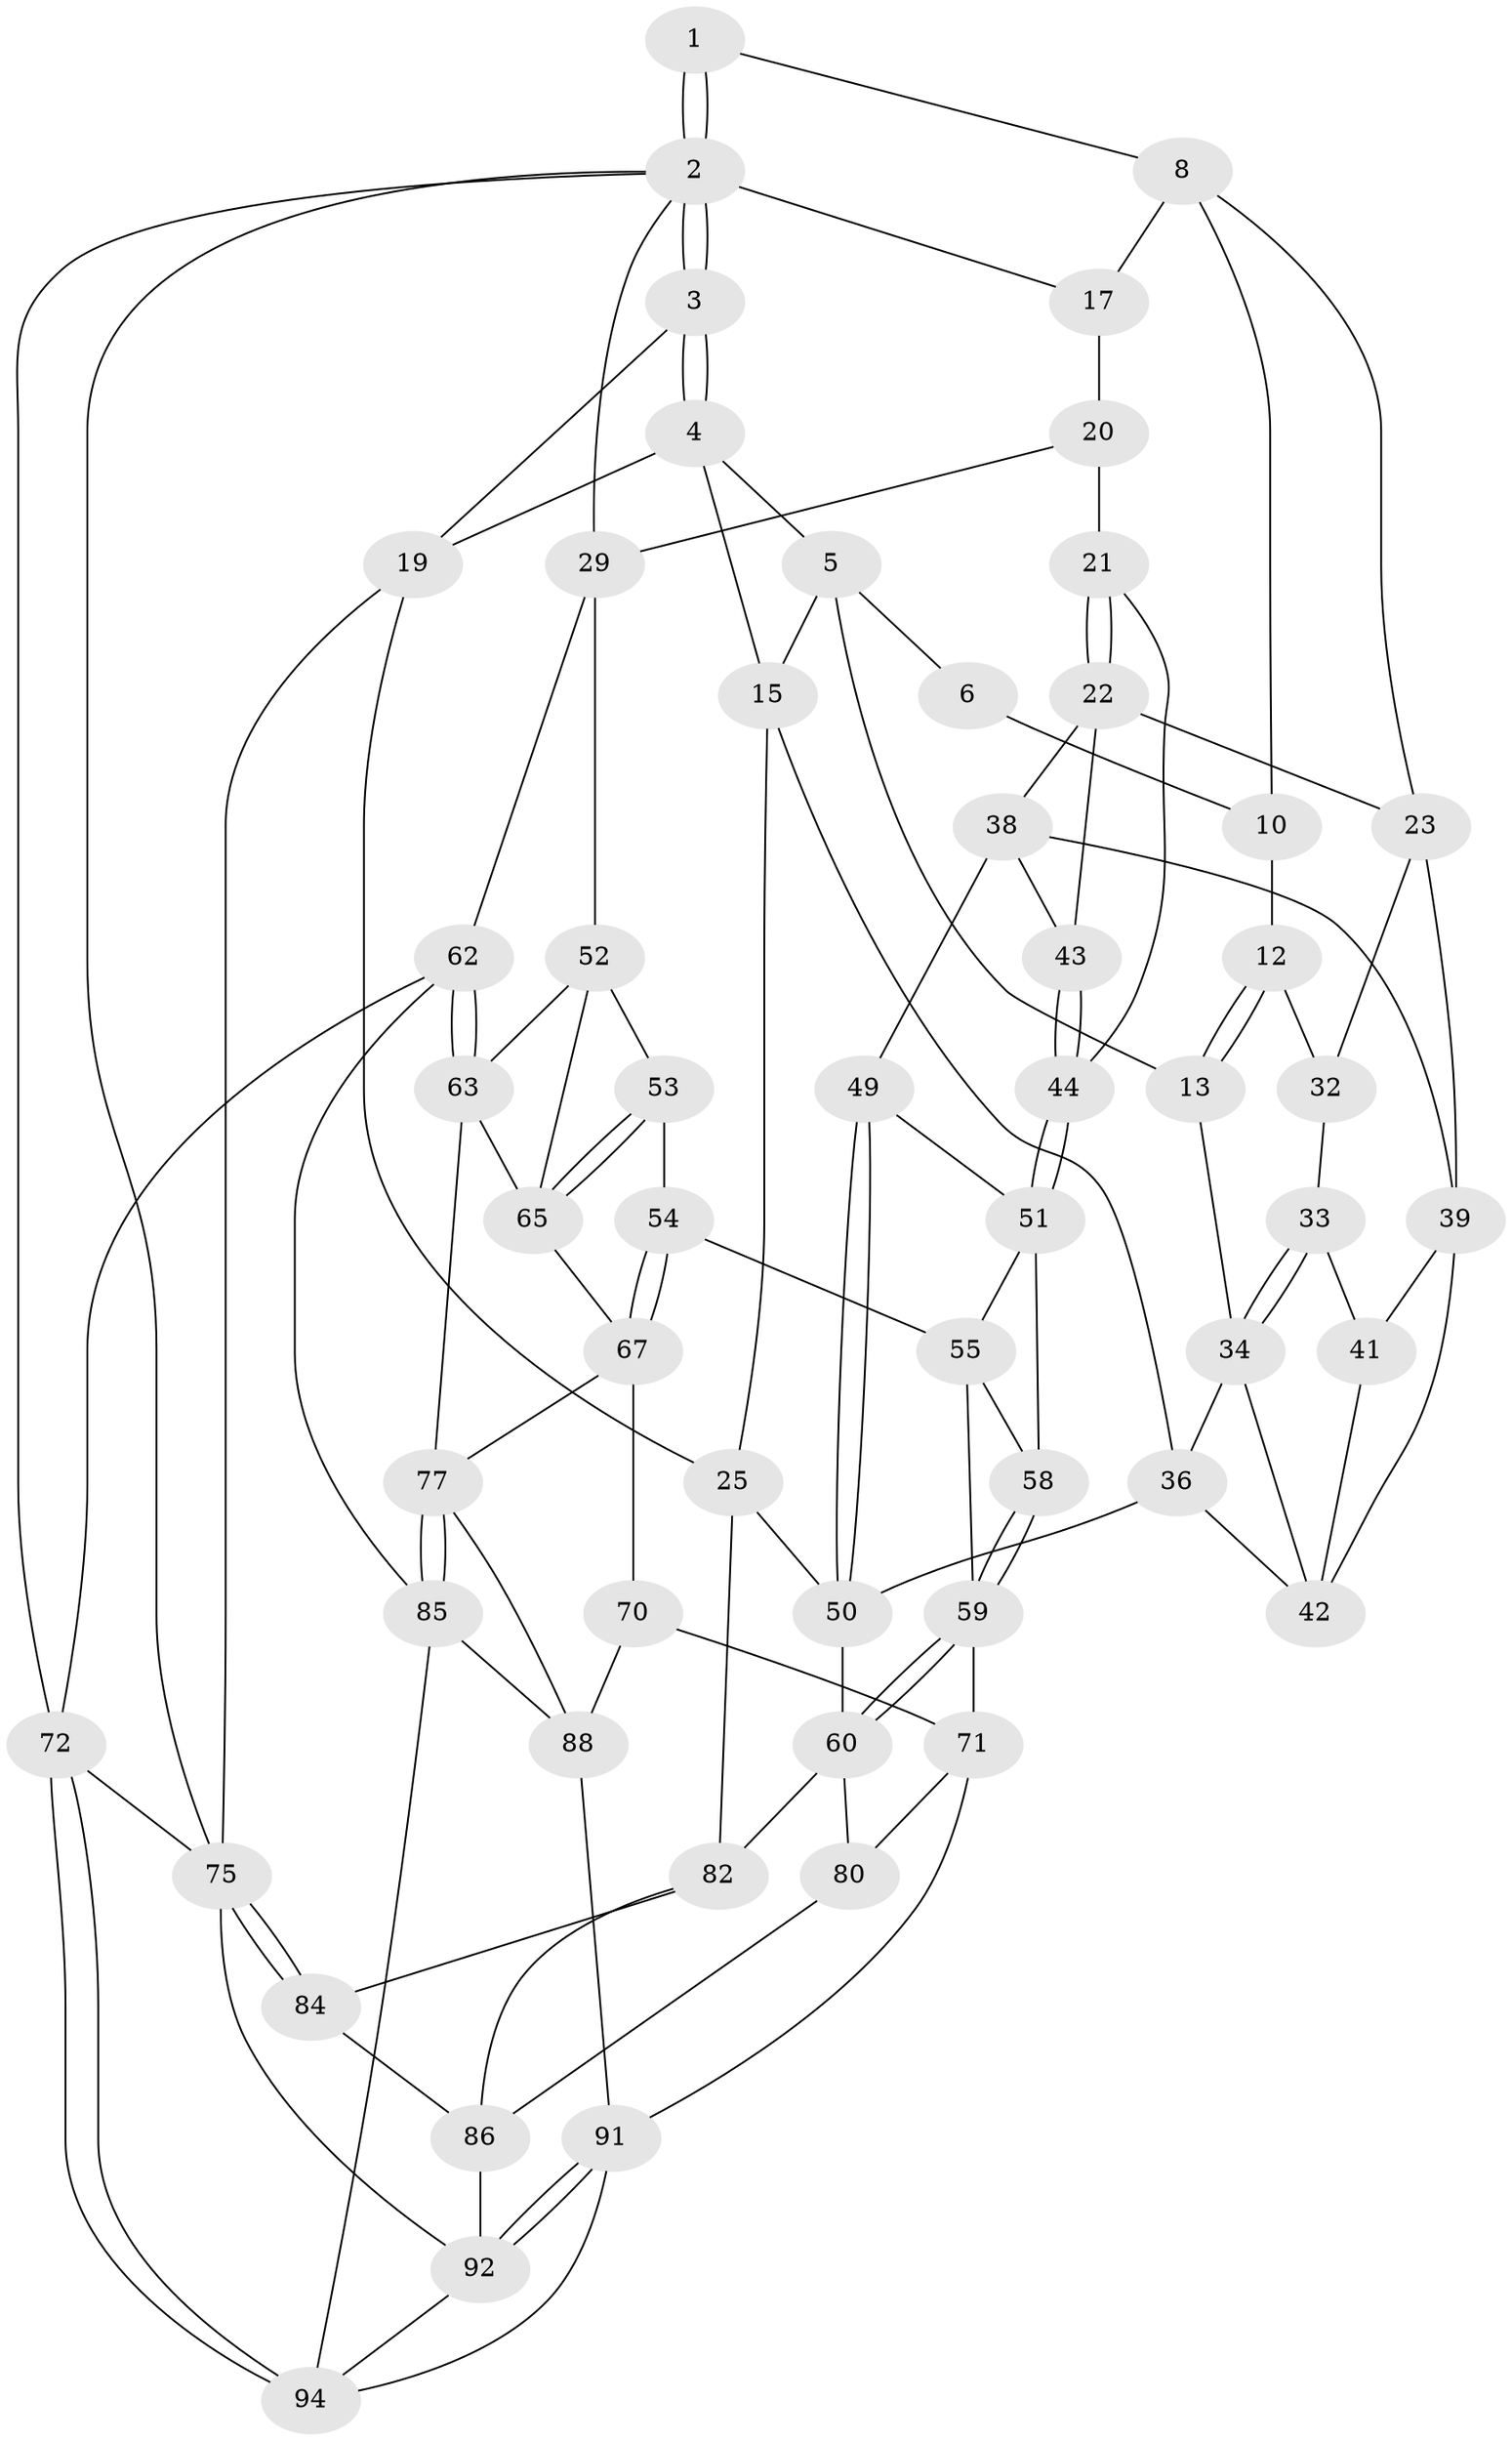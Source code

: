 // Generated by graph-tools (version 1.1) at 2025/24/03/03/25 07:24:34]
// undirected, 57 vertices, 122 edges
graph export_dot {
graph [start="1"]
  node [color=gray90,style=filled];
  1 [pos="+0.2558376091028205+0"];
  2 [pos="+0+0",super="+18"];
  3 [pos="+0+0"];
  4 [pos="+0.0656783449295248+0.10935081397490762",super="+16"];
  5 [pos="+0.1677090093708263+0.08664941307248128",super="+14"];
  6 [pos="+0.1988592389040082+0.06592078604854769",super="+7"];
  8 [pos="+0.6497529032198965+0",super="+9"];
  10 [pos="+0.38389995417910944+0.13557139898857332",super="+11"];
  12 [pos="+0.2950503785586901+0.184134675038705"];
  13 [pos="+0.18372934479662692+0.2842264132083529"];
  15 [pos="+0.08693355100910952+0.17584854642402128",super="+24"];
  17 [pos="+0.7994458187587258+0"];
  19 [pos="+0+0.4426623341508497",super="+27"];
  20 [pos="+0.8211128206523947+0",super="+28"];
  21 [pos="+0.7254214284232123+0.26774289073547664",super="+45"];
  22 [pos="+0.5687498051349913+0.17069195688259814",super="+37"];
  23 [pos="+0.5392146073056895+0.12358370768183097",super="+31"];
  25 [pos="+0+0.45814542657906554",super="+26"];
  29 [pos="+0.9302497577772739+0.35034995183215706",super="+30"];
  32 [pos="+0.33498338905685426+0.24961128129500232"];
  33 [pos="+0.3339211920236544+0.28016130918797283"];
  34 [pos="+0.31588433160925694+0.3113349976266919",super="+35"];
  36 [pos="+0.15436765969415794+0.36111049649421406",super="+48"];
  38 [pos="+0.5309865691661841+0.3720483803060876",super="+46"];
  39 [pos="+0.4534039746201983+0.340118638885545",super="+40"];
  41 [pos="+0.3623969030932281+0.2983945546755689"];
  42 [pos="+0.3490736189153869+0.3571042589382903",super="+47"];
  43 [pos="+0.6032566181020315+0.2767975393292431"];
  44 [pos="+0.6952342307182516+0.3776447402131325"];
  49 [pos="+0.5858412447618897+0.4260754525622901"];
  50 [pos="+0.3896980563896035+0.5679919279687747",super="+61"];
  51 [pos="+0.6560538195253626+0.4412610763790925",super="+57"];
  52 [pos="+0.8124952065239157+0.5195940832607582",super="+64"];
  53 [pos="+0.7588871890979357+0.5423016072710111"];
  54 [pos="+0.7080138862429274+0.5448104426911282"];
  55 [pos="+0.7046735885185517+0.543944126716214",super="+56"];
  58 [pos="+0.4925308830131253+0.5806607362608152"];
  59 [pos="+0.39608742873786384+0.6190277461998289",super="+68"];
  60 [pos="+0.3886854370627944+0.6189965256559096",super="+81"];
  62 [pos="+1+0.5549191215385838",super="+73"];
  63 [pos="+1+0.5651337841975389",super="+74"];
  65 [pos="+0.8448378278089318+0.6698610934921347",super="+66"];
  67 [pos="+0.7325166824979449+0.6075853678412639",super="+69"];
  70 [pos="+0.7144718029407163+0.783937031016224"];
  71 [pos="+0.6398391075626827+0.6977095927055427",super="+79"];
  72 [pos="+1+1"];
  75 [pos="+0+1",super="+76"];
  77 [pos="+0.8320683163256636+0.7414180993109344",super="+78"];
  80 [pos="+0.3785056533863274+0.6915355428591681"];
  82 [pos="+0.1630398113810066+0.6609994706332675",super="+83"];
  84 [pos="+0+1"];
  85 [pos="+1+0.8111657171312434",super="+87"];
  86 [pos="+0.34458013392580306+0.7427231949237353",super="+90"];
  88 [pos="+0.8432821153845003+0.8958197081172177",super="+89"];
  91 [pos="+0.506375223264226+0.8161234115530959",super="+93"];
  92 [pos="+0.44913809931230886+1",super="+96"];
  94 [pos="+0.7651943968553835+1",super="+95"];
  1 -- 2;
  1 -- 2;
  1 -- 8;
  2 -- 3;
  2 -- 3;
  2 -- 75;
  2 -- 72;
  2 -- 17;
  2 -- 29;
  3 -- 4;
  3 -- 4;
  3 -- 19;
  4 -- 5;
  4 -- 19;
  4 -- 15;
  5 -- 6;
  5 -- 13;
  5 -- 15;
  6 -- 10 [weight=2];
  8 -- 17;
  8 -- 10;
  8 -- 23;
  10 -- 12;
  12 -- 13;
  12 -- 13;
  12 -- 32;
  13 -- 34;
  15 -- 25;
  15 -- 36;
  17 -- 20;
  19 -- 75;
  19 -- 25;
  20 -- 21 [weight=2];
  20 -- 29;
  21 -- 22;
  21 -- 22;
  21 -- 44;
  22 -- 23;
  22 -- 38;
  22 -- 43;
  23 -- 32;
  23 -- 39;
  25 -- 50;
  25 -- 82;
  29 -- 52;
  29 -- 62;
  32 -- 33;
  33 -- 34;
  33 -- 34;
  33 -- 41;
  34 -- 42;
  34 -- 36;
  36 -- 50;
  36 -- 42;
  38 -- 39;
  38 -- 49;
  38 -- 43;
  39 -- 42;
  39 -- 41;
  41 -- 42;
  43 -- 44;
  43 -- 44;
  44 -- 51;
  44 -- 51;
  49 -- 50;
  49 -- 50;
  49 -- 51;
  50 -- 60;
  51 -- 58;
  51 -- 55;
  52 -- 53;
  52 -- 65;
  52 -- 63;
  53 -- 54;
  53 -- 65;
  53 -- 65;
  54 -- 55;
  54 -- 67;
  54 -- 67;
  55 -- 59;
  55 -- 58;
  58 -- 59;
  58 -- 59;
  59 -- 60;
  59 -- 60;
  59 -- 71;
  60 -- 80;
  60 -- 82;
  62 -- 63;
  62 -- 63;
  62 -- 72;
  62 -- 85;
  63 -- 65;
  63 -- 77;
  65 -- 67;
  67 -- 70;
  67 -- 77;
  70 -- 71;
  70 -- 88;
  71 -- 80;
  71 -- 91;
  72 -- 94;
  72 -- 94;
  72 -- 75;
  75 -- 84;
  75 -- 84;
  75 -- 92;
  77 -- 85;
  77 -- 85;
  77 -- 88;
  80 -- 86;
  82 -- 84;
  82 -- 86;
  84 -- 86;
  85 -- 88;
  85 -- 94;
  86 -- 92;
  88 -- 91;
  91 -- 92;
  91 -- 92;
  91 -- 94;
  92 -- 94;
}
